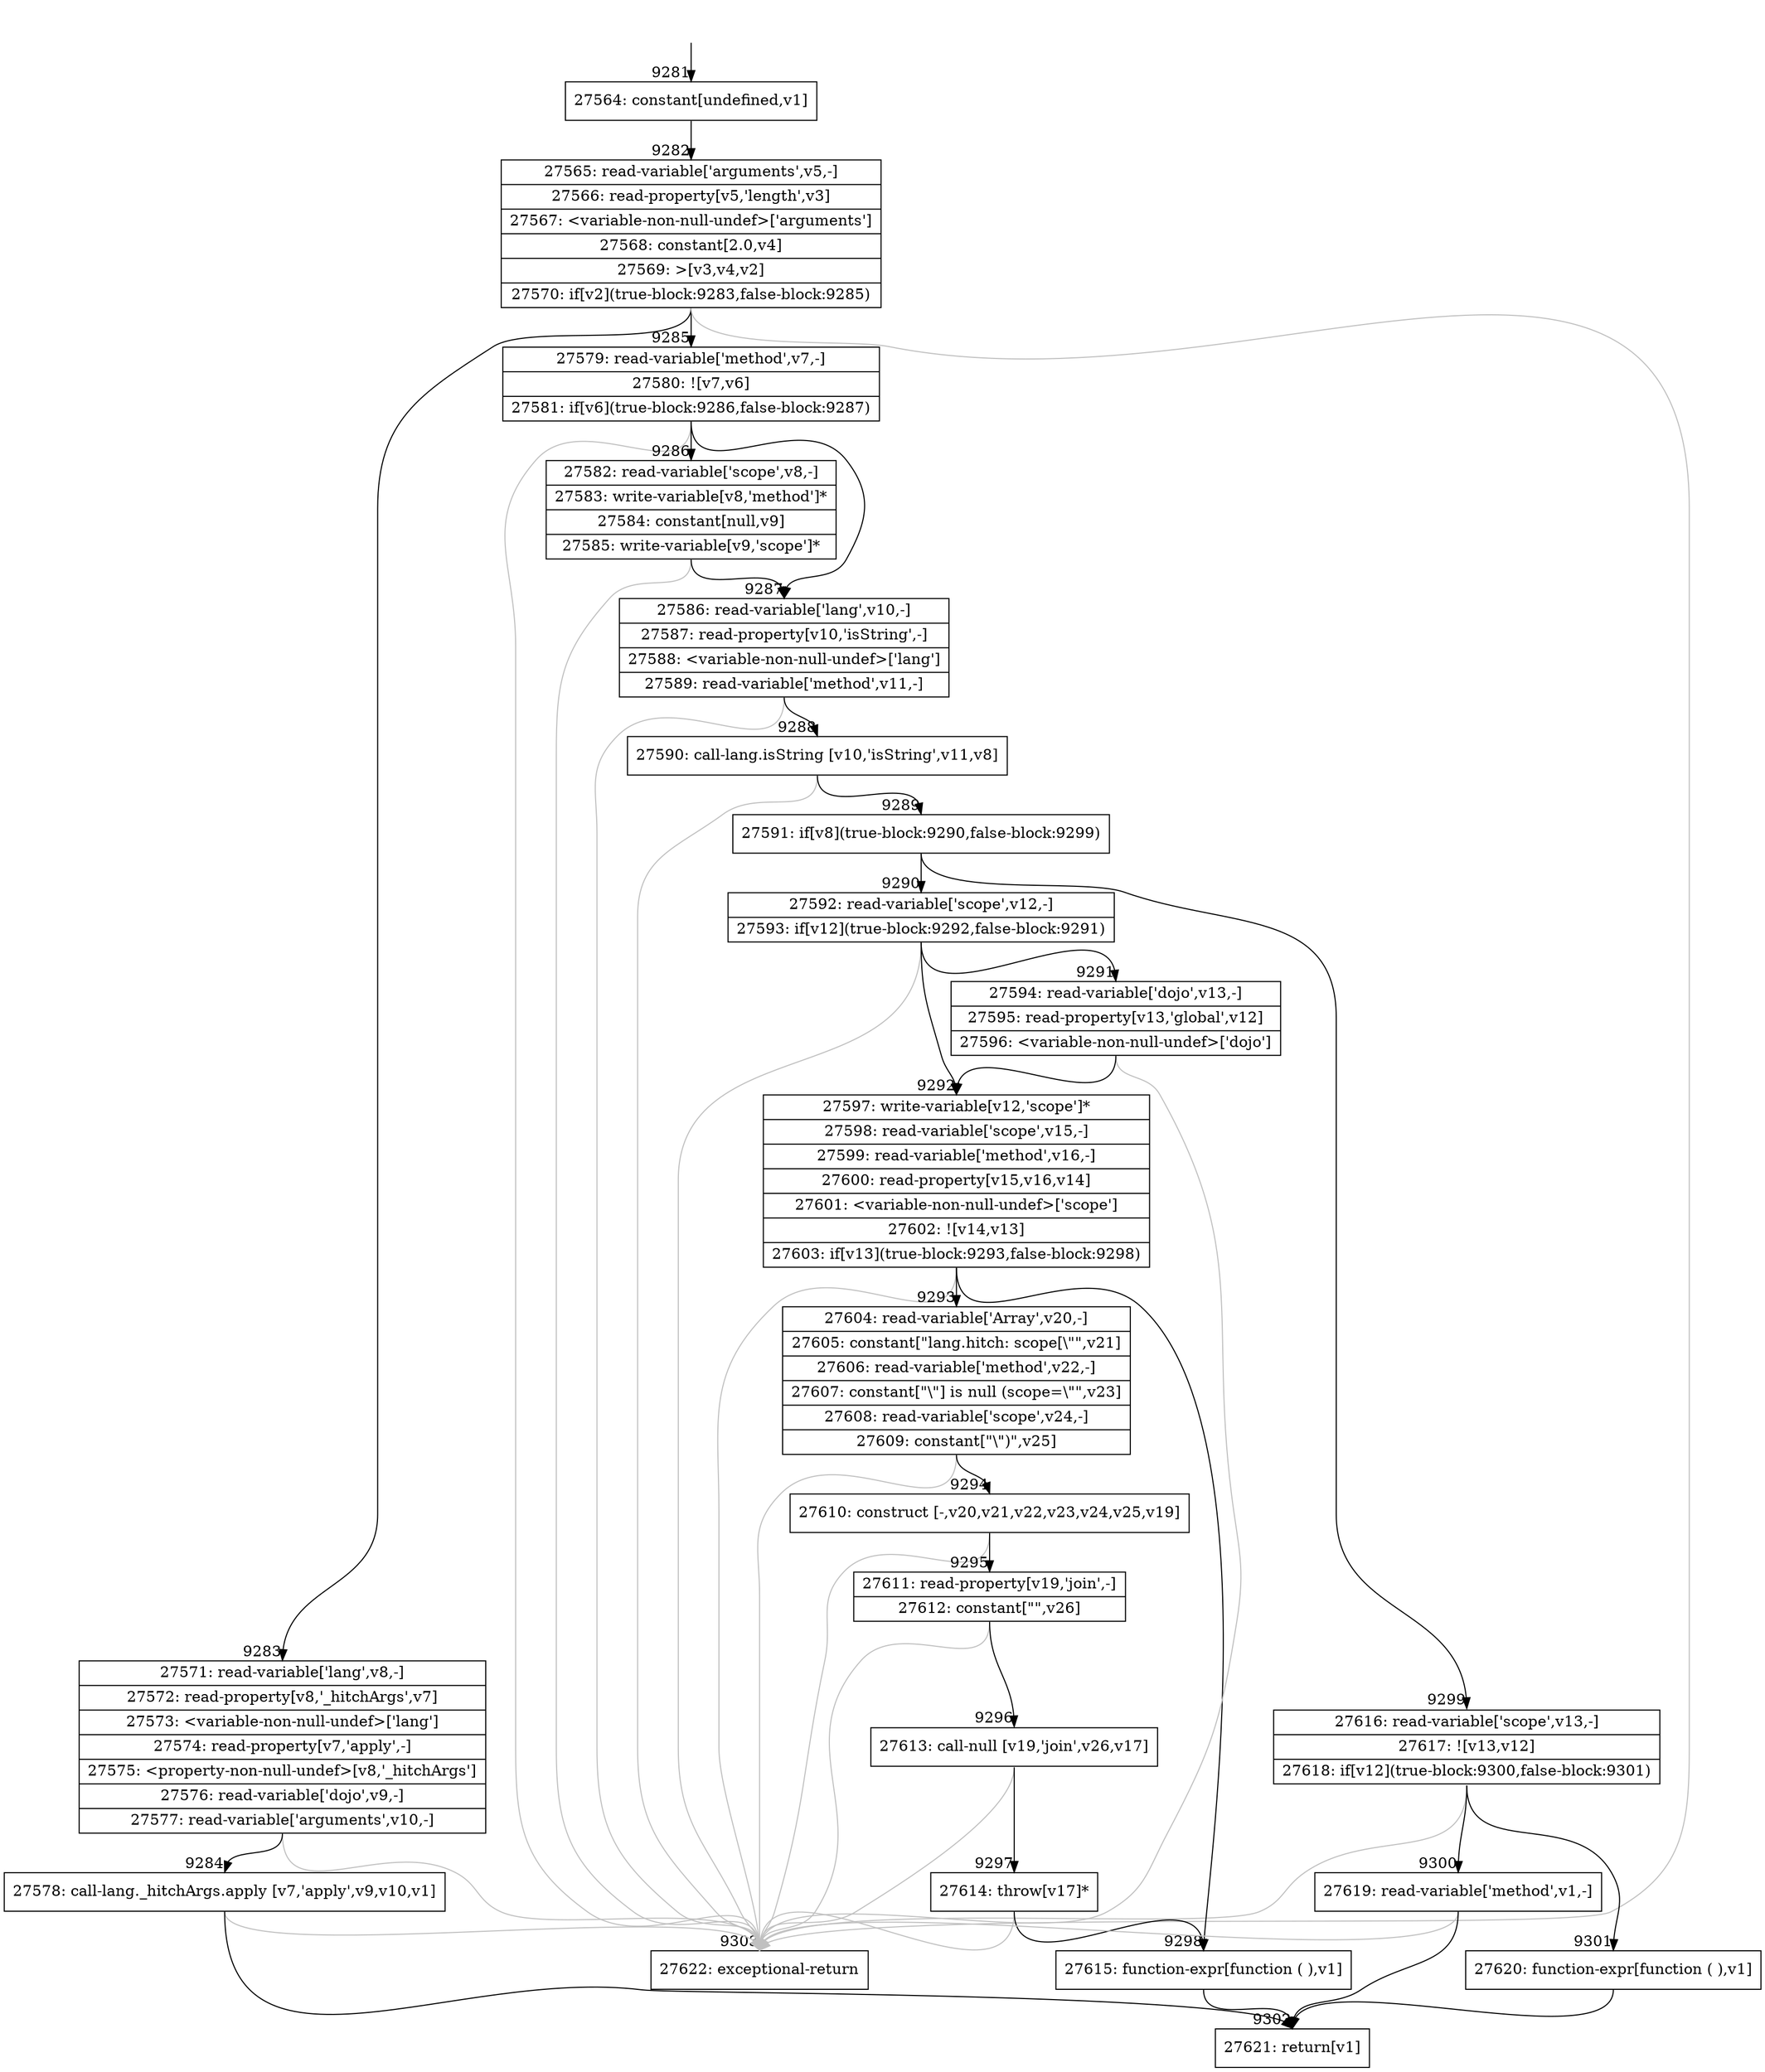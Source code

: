 digraph {
rankdir="TD"
BB_entry634[shape=none,label=""];
BB_entry634 -> BB9281 [tailport=s, headport=n, headlabel="    9281"]
BB9281 [shape=record label="{27564: constant[undefined,v1]}" ] 
BB9281 -> BB9282 [tailport=s, headport=n, headlabel="      9282"]
BB9282 [shape=record label="{27565: read-variable['arguments',v5,-]|27566: read-property[v5,'length',v3]|27567: \<variable-non-null-undef\>['arguments']|27568: constant[2.0,v4]|27569: \>[v3,v4,v2]|27570: if[v2](true-block:9283,false-block:9285)}" ] 
BB9282 -> BB9283 [tailport=s, headport=n, headlabel="      9283"]
BB9282 -> BB9285 [tailport=s, headport=n, headlabel="      9285"]
BB9282 -> BB9303 [tailport=s, headport=n, color=gray, headlabel="      9303"]
BB9283 [shape=record label="{27571: read-variable['lang',v8,-]|27572: read-property[v8,'_hitchArgs',v7]|27573: \<variable-non-null-undef\>['lang']|27574: read-property[v7,'apply',-]|27575: \<property-non-null-undef\>[v8,'_hitchArgs']|27576: read-variable['dojo',v9,-]|27577: read-variable['arguments',v10,-]}" ] 
BB9283 -> BB9284 [tailport=s, headport=n, headlabel="      9284"]
BB9283 -> BB9303 [tailport=s, headport=n, color=gray]
BB9284 [shape=record label="{27578: call-lang._hitchArgs.apply [v7,'apply',v9,v10,v1]}" ] 
BB9284 -> BB9302 [tailport=s, headport=n, headlabel="      9302"]
BB9284 -> BB9303 [tailport=s, headport=n, color=gray]
BB9285 [shape=record label="{27579: read-variable['method',v7,-]|27580: ![v7,v6]|27581: if[v6](true-block:9286,false-block:9287)}" ] 
BB9285 -> BB9286 [tailport=s, headport=n, headlabel="      9286"]
BB9285 -> BB9287 [tailport=s, headport=n, headlabel="      9287"]
BB9285 -> BB9303 [tailport=s, headport=n, color=gray]
BB9286 [shape=record label="{27582: read-variable['scope',v8,-]|27583: write-variable[v8,'method']*|27584: constant[null,v9]|27585: write-variable[v9,'scope']*}" ] 
BB9286 -> BB9287 [tailport=s, headport=n]
BB9286 -> BB9303 [tailport=s, headport=n, color=gray]
BB9287 [shape=record label="{27586: read-variable['lang',v10,-]|27587: read-property[v10,'isString',-]|27588: \<variable-non-null-undef\>['lang']|27589: read-variable['method',v11,-]}" ] 
BB9287 -> BB9288 [tailport=s, headport=n, headlabel="      9288"]
BB9287 -> BB9303 [tailport=s, headport=n, color=gray]
BB9288 [shape=record label="{27590: call-lang.isString [v10,'isString',v11,v8]}" ] 
BB9288 -> BB9289 [tailport=s, headport=n, headlabel="      9289"]
BB9288 -> BB9303 [tailport=s, headport=n, color=gray]
BB9289 [shape=record label="{27591: if[v8](true-block:9290,false-block:9299)}" ] 
BB9289 -> BB9290 [tailport=s, headport=n, headlabel="      9290"]
BB9289 -> BB9299 [tailport=s, headport=n, headlabel="      9299"]
BB9290 [shape=record label="{27592: read-variable['scope',v12,-]|27593: if[v12](true-block:9292,false-block:9291)}" ] 
BB9290 -> BB9292 [tailport=s, headport=n, headlabel="      9292"]
BB9290 -> BB9291 [tailport=s, headport=n, headlabel="      9291"]
BB9290 -> BB9303 [tailport=s, headport=n, color=gray]
BB9291 [shape=record label="{27594: read-variable['dojo',v13,-]|27595: read-property[v13,'global',v12]|27596: \<variable-non-null-undef\>['dojo']}" ] 
BB9291 -> BB9292 [tailport=s, headport=n]
BB9291 -> BB9303 [tailport=s, headport=n, color=gray]
BB9292 [shape=record label="{27597: write-variable[v12,'scope']*|27598: read-variable['scope',v15,-]|27599: read-variable['method',v16,-]|27600: read-property[v15,v16,v14]|27601: \<variable-non-null-undef\>['scope']|27602: ![v14,v13]|27603: if[v13](true-block:9293,false-block:9298)}" ] 
BB9292 -> BB9293 [tailport=s, headport=n, headlabel="      9293"]
BB9292 -> BB9298 [tailport=s, headport=n, headlabel="      9298"]
BB9292 -> BB9303 [tailport=s, headport=n, color=gray]
BB9293 [shape=record label="{27604: read-variable['Array',v20,-]|27605: constant[\"lang.hitch: scope[\\\"\",v21]|27606: read-variable['method',v22,-]|27607: constant[\"\\\"] is null (scope=\\\"\",v23]|27608: read-variable['scope',v24,-]|27609: constant[\"\\\")\",v25]}" ] 
BB9293 -> BB9294 [tailport=s, headport=n, headlabel="      9294"]
BB9293 -> BB9303 [tailport=s, headport=n, color=gray]
BB9294 [shape=record label="{27610: construct [-,v20,v21,v22,v23,v24,v25,v19]}" ] 
BB9294 -> BB9295 [tailport=s, headport=n, headlabel="      9295"]
BB9294 -> BB9303 [tailport=s, headport=n, color=gray]
BB9295 [shape=record label="{27611: read-property[v19,'join',-]|27612: constant[\"\",v26]}" ] 
BB9295 -> BB9296 [tailport=s, headport=n, headlabel="      9296"]
BB9295 -> BB9303 [tailport=s, headport=n, color=gray]
BB9296 [shape=record label="{27613: call-null [v19,'join',v26,v17]}" ] 
BB9296 -> BB9297 [tailport=s, headport=n, headlabel="      9297"]
BB9296 -> BB9303 [tailport=s, headport=n, color=gray]
BB9297 [shape=record label="{27614: throw[v17]*}" ] 
BB9297 -> BB9298 [tailport=s, headport=n]
BB9297 -> BB9303 [tailport=s, headport=n, color=gray]
BB9298 [shape=record label="{27615: function-expr[function ( ),v1]}" ] 
BB9298 -> BB9302 [tailport=s, headport=n]
BB9299 [shape=record label="{27616: read-variable['scope',v13,-]|27617: ![v13,v12]|27618: if[v12](true-block:9300,false-block:9301)}" ] 
BB9299 -> BB9300 [tailport=s, headport=n, headlabel="      9300"]
BB9299 -> BB9301 [tailport=s, headport=n, headlabel="      9301"]
BB9299 -> BB9303 [tailport=s, headport=n, color=gray]
BB9300 [shape=record label="{27619: read-variable['method',v1,-]}" ] 
BB9300 -> BB9302 [tailport=s, headport=n]
BB9300 -> BB9303 [tailport=s, headport=n, color=gray]
BB9301 [shape=record label="{27620: function-expr[function ( ),v1]}" ] 
BB9301 -> BB9302 [tailport=s, headport=n]
BB9302 [shape=record label="{27621: return[v1]}" ] 
BB9303 [shape=record label="{27622: exceptional-return}" ] 
//#$~ 12986
}
